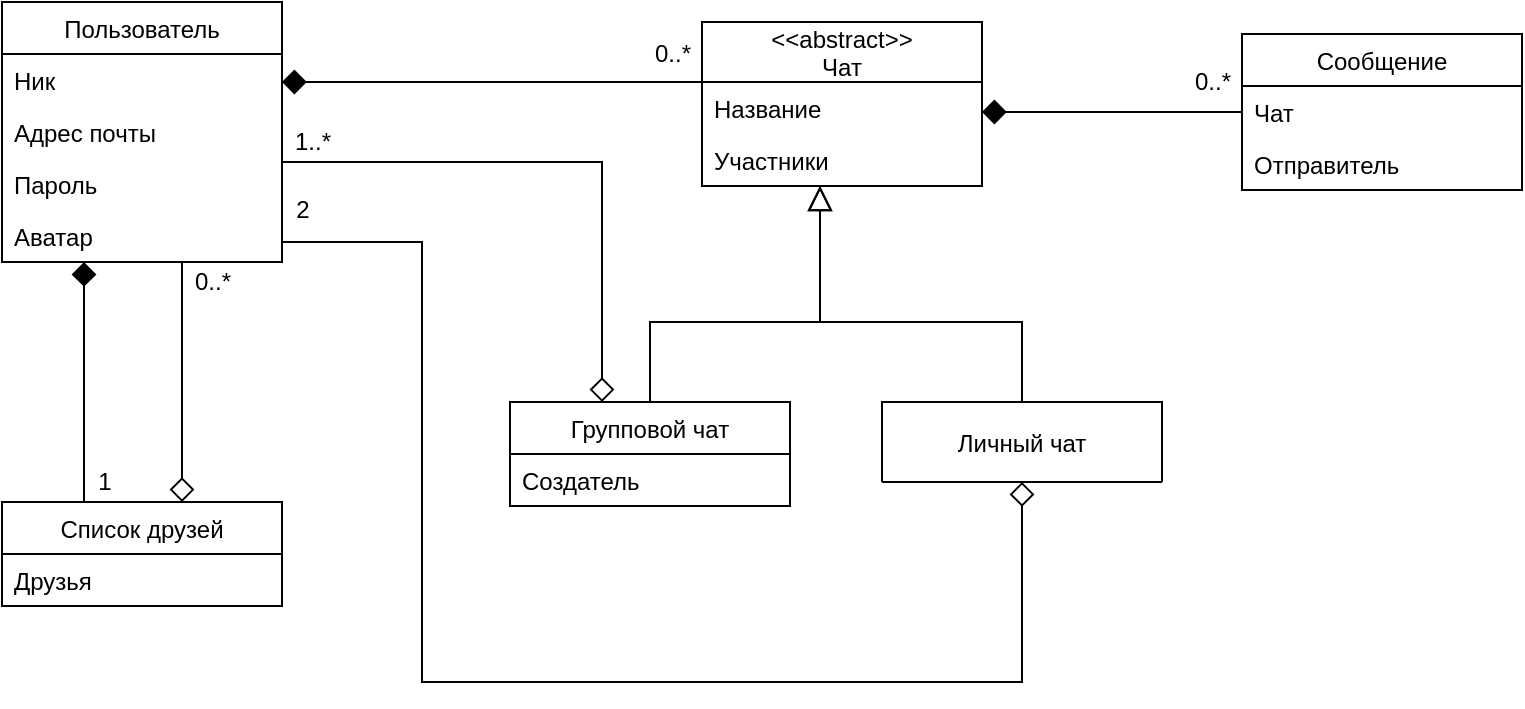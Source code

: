 <mxfile version="18.1.1" type="github">
  <diagram id="m_Y5xVD9ZGCtd96Jv5cy" name="Page-1">
    <mxGraphModel dx="1536" dy="883" grid="1" gridSize="10" guides="1" tooltips="1" connect="1" arrows="1" fold="1" page="1" pageScale="1" pageWidth="827" pageHeight="1169" math="0" shadow="0">
      <root>
        <mxCell id="0" />
        <mxCell id="1" parent="0" />
        <mxCell id="zzLUtJSfL5fbQFalBaQW-16" style="edgeStyle=orthogonalEdgeStyle;rounded=0;orthogonalLoop=1;jettySize=auto;html=1;startArrow=diamond;startFill=1;endArrow=none;endFill=0;endSize=10;startSize=10;" edge="1" parent="1" source="zzLUtJSfL5fbQFalBaQW-1" target="zzLUtJSfL5fbQFalBaQW-6">
          <mxGeometry relative="1" as="geometry">
            <Array as="points">
              <mxPoint x="280" y="280" />
              <mxPoint x="280" y="280" />
            </Array>
          </mxGeometry>
        </mxCell>
        <mxCell id="zzLUtJSfL5fbQFalBaQW-1" value="Пользователь" style="swimlane;fontStyle=0;childLayout=stackLayout;horizontal=1;startSize=26;fillColor=none;horizontalStack=0;resizeParent=1;resizeParentMax=0;resizeLast=0;collapsible=1;marginBottom=0;" vertex="1" parent="1">
          <mxGeometry x="20" y="240" width="140" height="130" as="geometry" />
        </mxCell>
        <mxCell id="zzLUtJSfL5fbQFalBaQW-2" value="Ник    " style="text;strokeColor=none;fillColor=none;align=left;verticalAlign=top;spacingLeft=4;spacingRight=4;overflow=hidden;rotatable=0;points=[[0,0.5],[1,0.5]];portConstraint=eastwest;" vertex="1" parent="zzLUtJSfL5fbQFalBaQW-1">
          <mxGeometry y="26" width="140" height="26" as="geometry" />
        </mxCell>
        <mxCell id="zzLUtJSfL5fbQFalBaQW-3" value="Адрес почты" style="text;strokeColor=none;fillColor=none;align=left;verticalAlign=top;spacingLeft=4;spacingRight=4;overflow=hidden;rotatable=0;points=[[0,0.5],[1,0.5]];portConstraint=eastwest;" vertex="1" parent="zzLUtJSfL5fbQFalBaQW-1">
          <mxGeometry y="52" width="140" height="26" as="geometry" />
        </mxCell>
        <mxCell id="zzLUtJSfL5fbQFalBaQW-4" value="Пароль" style="text;strokeColor=none;fillColor=none;align=left;verticalAlign=top;spacingLeft=4;spacingRight=4;overflow=hidden;rotatable=0;points=[[0,0.5],[1,0.5]];portConstraint=eastwest;" vertex="1" parent="zzLUtJSfL5fbQFalBaQW-1">
          <mxGeometry y="78" width="140" height="26" as="geometry" />
        </mxCell>
        <mxCell id="zzLUtJSfL5fbQFalBaQW-5" value="Аватар" style="text;strokeColor=none;fillColor=none;align=left;verticalAlign=top;spacingLeft=4;spacingRight=4;overflow=hidden;rotatable=0;points=[[0,0.5],[1,0.5]];portConstraint=eastwest;" vertex="1" parent="zzLUtJSfL5fbQFalBaQW-1">
          <mxGeometry y="104" width="140" height="26" as="geometry" />
        </mxCell>
        <mxCell id="zzLUtJSfL5fbQFalBaQW-23" style="edgeStyle=orthogonalEdgeStyle;rounded=0;orthogonalLoop=1;jettySize=auto;html=1;startArrow=diamond;startFill=1;endArrow=none;endFill=0;startSize=10;endSize=10;" edge="1" parent="1" source="zzLUtJSfL5fbQFalBaQW-6" target="zzLUtJSfL5fbQFalBaQW-18">
          <mxGeometry relative="1" as="geometry">
            <Array as="points">
              <mxPoint x="629" y="295" />
              <mxPoint x="629" y="295" />
            </Array>
          </mxGeometry>
        </mxCell>
        <mxCell id="zzLUtJSfL5fbQFalBaQW-6" value="&lt;&lt;abstract&gt;&gt;&#xa;Чат" style="swimlane;fontStyle=0;childLayout=stackLayout;horizontal=1;startSize=30;fillColor=none;horizontalStack=0;resizeParent=1;resizeParentMax=0;resizeLast=0;collapsible=1;marginBottom=0;" vertex="1" parent="1">
          <mxGeometry x="370" y="250" width="140" height="82" as="geometry" />
        </mxCell>
        <mxCell id="zzLUtJSfL5fbQFalBaQW-7" value="Название" style="text;strokeColor=none;fillColor=none;align=left;verticalAlign=top;spacingLeft=4;spacingRight=4;overflow=hidden;rotatable=0;points=[[0,0.5],[1,0.5]];portConstraint=eastwest;" vertex="1" parent="zzLUtJSfL5fbQFalBaQW-6">
          <mxGeometry y="30" width="140" height="26" as="geometry" />
        </mxCell>
        <mxCell id="zzLUtJSfL5fbQFalBaQW-8" value="Участники" style="text;strokeColor=none;fillColor=none;align=left;verticalAlign=top;spacingLeft=4;spacingRight=4;overflow=hidden;rotatable=0;points=[[0,0.5],[1,0.5]];portConstraint=eastwest;" vertex="1" parent="zzLUtJSfL5fbQFalBaQW-6">
          <mxGeometry y="56" width="140" height="26" as="geometry" />
        </mxCell>
        <mxCell id="zzLUtJSfL5fbQFalBaQW-30" style="edgeStyle=orthogonalEdgeStyle;rounded=0;orthogonalLoop=1;jettySize=auto;html=1;startArrow=diamond;startFill=0;endArrow=none;endFill=0;startSize=10;endSize=10;" edge="1" parent="1" source="zzLUtJSfL5fbQFalBaQW-11" target="zzLUtJSfL5fbQFalBaQW-1">
          <mxGeometry relative="1" as="geometry">
            <Array as="points">
              <mxPoint x="110" y="440" />
              <mxPoint x="110" y="440" />
            </Array>
          </mxGeometry>
        </mxCell>
        <mxCell id="zzLUtJSfL5fbQFalBaQW-11" value="Список друзей" style="swimlane;fontStyle=0;childLayout=stackLayout;horizontal=1;startSize=26;fillColor=none;horizontalStack=0;resizeParent=1;resizeParentMax=0;resizeLast=0;collapsible=1;marginBottom=0;" vertex="1" parent="1">
          <mxGeometry x="20" y="490" width="140" height="52" as="geometry" />
        </mxCell>
        <mxCell id="zzLUtJSfL5fbQFalBaQW-15" value="Друзья" style="text;strokeColor=none;fillColor=none;align=left;verticalAlign=top;spacingLeft=4;spacingRight=4;overflow=hidden;rotatable=0;points=[[0,0.5],[1,0.5]];portConstraint=eastwest;" vertex="1" parent="zzLUtJSfL5fbQFalBaQW-11">
          <mxGeometry y="26" width="140" height="26" as="geometry" />
        </mxCell>
        <mxCell id="zzLUtJSfL5fbQFalBaQW-17" value="0..*" style="text;html=1;align=center;verticalAlign=middle;resizable=0;points=[];autosize=1;strokeColor=none;fillColor=none;" vertex="1" parent="1">
          <mxGeometry x="340" y="256" width="30" height="20" as="geometry" />
        </mxCell>
        <mxCell id="zzLUtJSfL5fbQFalBaQW-18" value="Сообщение" style="swimlane;fontStyle=0;childLayout=stackLayout;horizontal=1;startSize=26;fillColor=none;horizontalStack=0;resizeParent=1;resizeParentMax=0;resizeLast=0;collapsible=1;marginBottom=0;" vertex="1" parent="1">
          <mxGeometry x="640" y="256" width="140" height="78" as="geometry" />
        </mxCell>
        <mxCell id="zzLUtJSfL5fbQFalBaQW-19" value="Чат" style="text;strokeColor=none;fillColor=none;align=left;verticalAlign=top;spacingLeft=4;spacingRight=4;overflow=hidden;rotatable=0;points=[[0,0.5],[1,0.5]];portConstraint=eastwest;" vertex="1" parent="zzLUtJSfL5fbQFalBaQW-18">
          <mxGeometry y="26" width="140" height="26" as="geometry" />
        </mxCell>
        <mxCell id="zzLUtJSfL5fbQFalBaQW-20" value="Отправитель" style="text;strokeColor=none;fillColor=none;align=left;verticalAlign=top;spacingLeft=4;spacingRight=4;overflow=hidden;rotatable=0;points=[[0,0.5],[1,0.5]];portConstraint=eastwest;" vertex="1" parent="zzLUtJSfL5fbQFalBaQW-18">
          <mxGeometry y="52" width="140" height="26" as="geometry" />
        </mxCell>
        <mxCell id="zzLUtJSfL5fbQFalBaQW-24" value="0..*" style="text;html=1;align=center;verticalAlign=middle;resizable=0;points=[];autosize=1;strokeColor=none;fillColor=none;" vertex="1" parent="1">
          <mxGeometry x="610" y="270" width="30" height="20" as="geometry" />
        </mxCell>
        <mxCell id="zzLUtJSfL5fbQFalBaQW-26" value="1..*" style="text;html=1;align=center;verticalAlign=middle;resizable=0;points=[];autosize=1;strokeColor=none;fillColor=none;" vertex="1" parent="1">
          <mxGeometry x="160" y="300" width="30" height="20" as="geometry" />
        </mxCell>
        <mxCell id="zzLUtJSfL5fbQFalBaQW-29" style="edgeStyle=orthogonalEdgeStyle;rounded=0;orthogonalLoop=1;jettySize=auto;html=1;startArrow=diamond;startFill=1;endArrow=none;endFill=0;startSize=10;endSize=10;" edge="1" parent="1" source="zzLUtJSfL5fbQFalBaQW-1" target="zzLUtJSfL5fbQFalBaQW-11">
          <mxGeometry relative="1" as="geometry">
            <Array as="points">
              <mxPoint x="61" y="410" />
              <mxPoint x="61" y="410" />
            </Array>
          </mxGeometry>
        </mxCell>
        <mxCell id="zzLUtJSfL5fbQFalBaQW-31" value="0..*" style="text;html=1;align=center;verticalAlign=middle;resizable=0;points=[];autosize=1;strokeColor=none;fillColor=none;" vertex="1" parent="1">
          <mxGeometry x="110" y="370" width="30" height="20" as="geometry" />
        </mxCell>
        <mxCell id="zzLUtJSfL5fbQFalBaQW-32" value="1" style="text;html=1;align=center;verticalAlign=middle;resizable=0;points=[];autosize=1;strokeColor=none;fillColor=none;" vertex="1" parent="1">
          <mxGeometry x="61" y="470" width="20" height="20" as="geometry" />
        </mxCell>
        <mxCell id="zzLUtJSfL5fbQFalBaQW-40" style="edgeStyle=orthogonalEdgeStyle;rounded=0;orthogonalLoop=1;jettySize=auto;html=1;startArrow=none;startFill=0;endArrow=block;endFill=0;startSize=10;endSize=10;" edge="1" parent="1" source="zzLUtJSfL5fbQFalBaQW-34" target="zzLUtJSfL5fbQFalBaQW-6">
          <mxGeometry relative="1" as="geometry">
            <Array as="points">
              <mxPoint x="344" y="400" />
              <mxPoint x="429" y="400" />
            </Array>
          </mxGeometry>
        </mxCell>
        <mxCell id="zzLUtJSfL5fbQFalBaQW-42" style="edgeStyle=orthogonalEdgeStyle;rounded=0;orthogonalLoop=1;jettySize=auto;html=1;startArrow=diamond;startFill=0;endArrow=none;endFill=0;startSize=10;endSize=10;" edge="1" parent="1" source="zzLUtJSfL5fbQFalBaQW-34" target="zzLUtJSfL5fbQFalBaQW-1">
          <mxGeometry relative="1" as="geometry">
            <mxPoint x="210" y="430" as="targetPoint" />
            <Array as="points">
              <mxPoint x="320" y="320" />
            </Array>
          </mxGeometry>
        </mxCell>
        <mxCell id="zzLUtJSfL5fbQFalBaQW-34" value="Групповой чат" style="swimlane;fontStyle=0;childLayout=stackLayout;horizontal=1;startSize=26;fillColor=none;horizontalStack=0;resizeParent=1;resizeParentMax=0;resizeLast=0;collapsible=1;marginBottom=0;" vertex="1" parent="1">
          <mxGeometry x="274" y="440" width="140" height="52" as="geometry" />
        </mxCell>
        <mxCell id="zzLUtJSfL5fbQFalBaQW-35" value="Создатель" style="text;strokeColor=none;fillColor=none;align=left;verticalAlign=top;spacingLeft=4;spacingRight=4;overflow=hidden;rotatable=0;points=[[0,0.5],[1,0.5]];portConstraint=eastwest;" vertex="1" parent="zzLUtJSfL5fbQFalBaQW-34">
          <mxGeometry y="26" width="140" height="26" as="geometry" />
        </mxCell>
        <mxCell id="zzLUtJSfL5fbQFalBaQW-41" style="edgeStyle=orthogonalEdgeStyle;rounded=0;orthogonalLoop=1;jettySize=auto;html=1;startArrow=none;startFill=0;endArrow=block;endFill=0;startSize=10;endSize=10;" edge="1" parent="1" source="zzLUtJSfL5fbQFalBaQW-37" target="zzLUtJSfL5fbQFalBaQW-6">
          <mxGeometry relative="1" as="geometry">
            <mxPoint x="660" y="450" as="sourcePoint" />
            <Array as="points">
              <mxPoint x="530" y="400" />
              <mxPoint x="429" y="400" />
            </Array>
          </mxGeometry>
        </mxCell>
        <mxCell id="zzLUtJSfL5fbQFalBaQW-43" style="edgeStyle=orthogonalEdgeStyle;rounded=0;orthogonalLoop=1;jettySize=auto;html=1;startArrow=diamond;startFill=0;endArrow=none;endFill=0;startSize=10;endSize=10;" edge="1" parent="1" source="zzLUtJSfL5fbQFalBaQW-37" target="zzLUtJSfL5fbQFalBaQW-1">
          <mxGeometry relative="1" as="geometry">
            <Array as="points">
              <mxPoint x="530" y="580" />
              <mxPoint x="230" y="580" />
              <mxPoint x="230" y="360" />
            </Array>
          </mxGeometry>
        </mxCell>
        <mxCell id="zzLUtJSfL5fbQFalBaQW-37" value="Личный чат" style="swimlane;fontStyle=0;childLayout=stackLayout;horizontal=1;startSize=50;fillColor=none;horizontalStack=0;resizeParent=1;resizeParentMax=0;resizeLast=0;collapsible=1;marginBottom=0;" vertex="1" parent="1">
          <mxGeometry x="460" y="440" width="140" height="40" as="geometry" />
        </mxCell>
        <mxCell id="zzLUtJSfL5fbQFalBaQW-44" value="2" style="text;html=1;align=center;verticalAlign=middle;resizable=0;points=[];autosize=1;strokeColor=none;fillColor=none;" vertex="1" parent="1">
          <mxGeometry x="160" y="334" width="20" height="20" as="geometry" />
        </mxCell>
      </root>
    </mxGraphModel>
  </diagram>
</mxfile>
